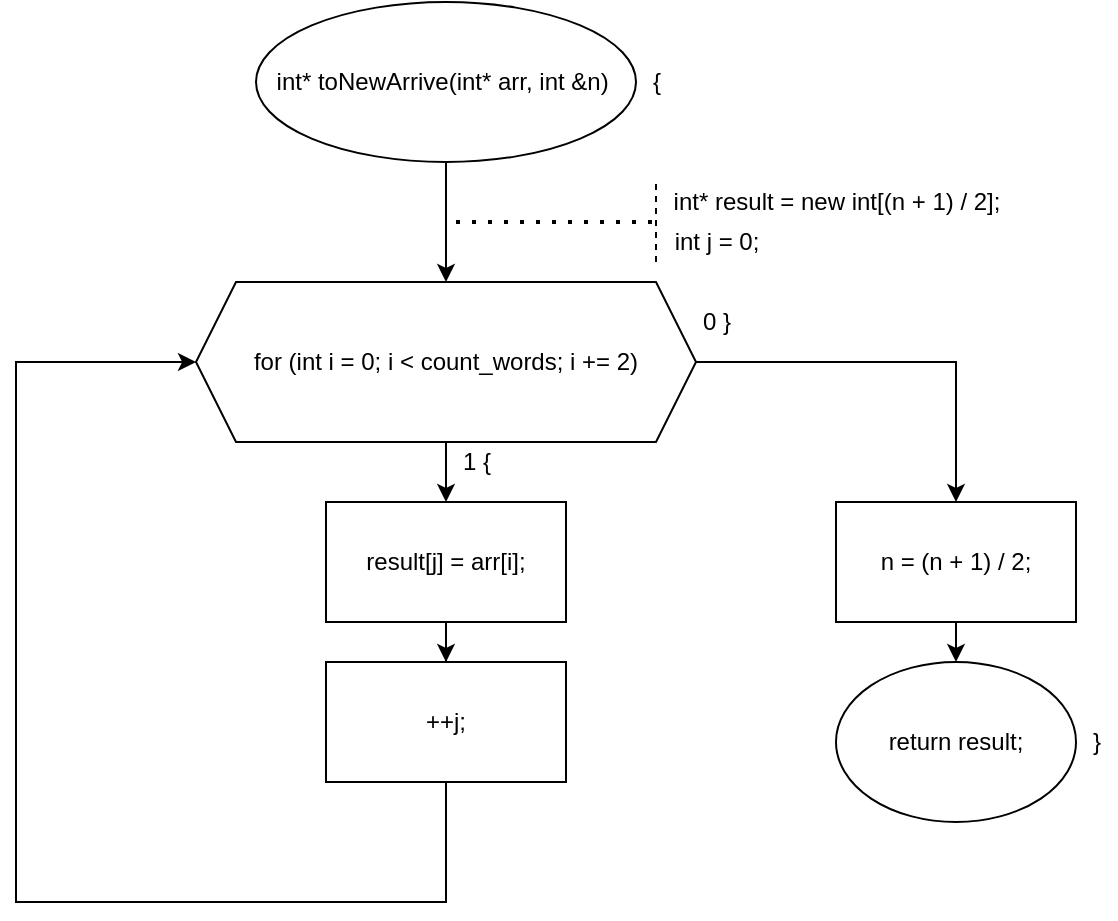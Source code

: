 <mxfile version="13.9.9" type="device"><diagram id="pst5ih2rSO8WDll8f94K" name="Страница 1"><mxGraphModel dx="852" dy="504" grid="1" gridSize="10" guides="1" tooltips="1" connect="1" arrows="1" fold="1" page="1" pageScale="1" pageWidth="827" pageHeight="1169" math="0" shadow="0"><root><mxCell id="0"/><mxCell id="1" parent="0"/><mxCell id="bfxFxKniX03Ip2P7WTix-2" style="edgeStyle=orthogonalEdgeStyle;rounded=0;orthogonalLoop=1;jettySize=auto;html=1;" edge="1" parent="1" source="bfxFxKniX03Ip2P7WTix-1"><mxGeometry relative="1" as="geometry"><mxPoint x="435" y="170" as="targetPoint"/></mxGeometry></mxCell><mxCell id="bfxFxKniX03Ip2P7WTix-1" value="int* toNewArrive(int* arr, int &amp;amp;n)&amp;nbsp;" style="ellipse;whiteSpace=wrap;html=1;" vertex="1" parent="1"><mxGeometry x="340" y="30" width="190" height="80" as="geometry"/></mxCell><mxCell id="bfxFxKniX03Ip2P7WTix-3" value="" style="endArrow=none;dashed=1;html=1;dashPattern=1 3;strokeWidth=2;" edge="1" parent="1"><mxGeometry width="50" height="50" relative="1" as="geometry"><mxPoint x="440" y="140" as="sourcePoint"/><mxPoint x="540" y="140" as="targetPoint"/></mxGeometry></mxCell><mxCell id="bfxFxKniX03Ip2P7WTix-4" value="" style="endArrow=none;dashed=1;html=1;" edge="1" parent="1"><mxGeometry width="50" height="50" relative="1" as="geometry"><mxPoint x="540" y="160" as="sourcePoint"/><mxPoint x="540" y="120" as="targetPoint"/></mxGeometry></mxCell><mxCell id="bfxFxKniX03Ip2P7WTix-5" value="int* result = new int[(n + 1) / 2];" style="text;html=1;align=center;verticalAlign=middle;resizable=0;points=[];autosize=1;" vertex="1" parent="1"><mxGeometry x="540" y="120" width="180" height="20" as="geometry"/></mxCell><mxCell id="bfxFxKniX03Ip2P7WTix-6" value="int j = 0;" style="text;html=1;align=center;verticalAlign=middle;resizable=0;points=[];autosize=1;" vertex="1" parent="1"><mxGeometry x="540" y="140" width="60" height="20" as="geometry"/></mxCell><mxCell id="bfxFxKniX03Ip2P7WTix-8" style="edgeStyle=orthogonalEdgeStyle;rounded=0;orthogonalLoop=1;jettySize=auto;html=1;" edge="1" parent="1" source="bfxFxKniX03Ip2P7WTix-7" target="bfxFxKniX03Ip2P7WTix-9"><mxGeometry relative="1" as="geometry"><mxPoint x="435" y="280" as="targetPoint"/></mxGeometry></mxCell><mxCell id="bfxFxKniX03Ip2P7WTix-14" style="edgeStyle=orthogonalEdgeStyle;rounded=0;orthogonalLoop=1;jettySize=auto;html=1;" edge="1" parent="1" source="bfxFxKniX03Ip2P7WTix-7" target="bfxFxKniX03Ip2P7WTix-15"><mxGeometry relative="1" as="geometry"><mxPoint x="690" y="310" as="targetPoint"/><Array as="points"><mxPoint x="690" y="210"/></Array></mxGeometry></mxCell><mxCell id="bfxFxKniX03Ip2P7WTix-7" value="for (int i = 0; i &lt; count_words; i += 2)" style="shape=hexagon;perimeter=hexagonPerimeter2;whiteSpace=wrap;html=1;fixedSize=1;" vertex="1" parent="1"><mxGeometry x="310" y="170" width="250" height="80" as="geometry"/></mxCell><mxCell id="bfxFxKniX03Ip2P7WTix-10" style="edgeStyle=orthogonalEdgeStyle;rounded=0;orthogonalLoop=1;jettySize=auto;html=1;" edge="1" parent="1" source="bfxFxKniX03Ip2P7WTix-9" target="bfxFxKniX03Ip2P7WTix-11"><mxGeometry relative="1" as="geometry"><mxPoint x="435" y="390" as="targetPoint"/></mxGeometry></mxCell><mxCell id="bfxFxKniX03Ip2P7WTix-9" value="&lt;div&gt;result[j] = arr[i];&lt;/div&gt;" style="rounded=0;whiteSpace=wrap;html=1;" vertex="1" parent="1"><mxGeometry x="375" y="280" width="120" height="60" as="geometry"/></mxCell><mxCell id="bfxFxKniX03Ip2P7WTix-12" style="edgeStyle=orthogonalEdgeStyle;rounded=0;orthogonalLoop=1;jettySize=auto;html=1;entryX=0;entryY=0.5;entryDx=0;entryDy=0;" edge="1" parent="1" source="bfxFxKniX03Ip2P7WTix-11" target="bfxFxKniX03Ip2P7WTix-7"><mxGeometry relative="1" as="geometry"><mxPoint x="230" y="220" as="targetPoint"/><Array as="points"><mxPoint x="435" y="480"/><mxPoint x="220" y="480"/><mxPoint x="220" y="210"/></Array></mxGeometry></mxCell><mxCell id="bfxFxKniX03Ip2P7WTix-11" value="++j;" style="rounded=0;whiteSpace=wrap;html=1;" vertex="1" parent="1"><mxGeometry x="375" y="360" width="120" height="60" as="geometry"/></mxCell><mxCell id="bfxFxKniX03Ip2P7WTix-13" value="1 {" style="text;html=1;align=center;verticalAlign=middle;resizable=0;points=[];autosize=1;" vertex="1" parent="1"><mxGeometry x="435" y="250" width="30" height="20" as="geometry"/></mxCell><mxCell id="bfxFxKniX03Ip2P7WTix-16" style="edgeStyle=orthogonalEdgeStyle;rounded=0;orthogonalLoop=1;jettySize=auto;html=1;" edge="1" parent="1" source="bfxFxKniX03Ip2P7WTix-15"><mxGeometry relative="1" as="geometry"><mxPoint x="690" y="360" as="targetPoint"/></mxGeometry></mxCell><mxCell id="bfxFxKniX03Ip2P7WTix-15" value="n = (n + 1) / 2;" style="rounded=0;whiteSpace=wrap;html=1;" vertex="1" parent="1"><mxGeometry x="630" y="280" width="120" height="60" as="geometry"/></mxCell><mxCell id="bfxFxKniX03Ip2P7WTix-18" value="return result;" style="ellipse;whiteSpace=wrap;html=1;" vertex="1" parent="1"><mxGeometry x="630" y="360" width="120" height="80" as="geometry"/></mxCell><mxCell id="bfxFxKniX03Ip2P7WTix-19" value="}" style="text;html=1;align=center;verticalAlign=middle;resizable=0;points=[];autosize=1;" vertex="1" parent="1"><mxGeometry x="750" y="390" width="20" height="20" as="geometry"/></mxCell><mxCell id="bfxFxKniX03Ip2P7WTix-20" value="{" style="text;html=1;align=center;verticalAlign=middle;resizable=0;points=[];autosize=1;" vertex="1" parent="1"><mxGeometry x="530" y="60" width="20" height="20" as="geometry"/></mxCell><mxCell id="bfxFxKniX03Ip2P7WTix-21" value="0 }" style="text;html=1;align=center;verticalAlign=middle;resizable=0;points=[];autosize=1;" vertex="1" parent="1"><mxGeometry x="555" y="180" width="30" height="20" as="geometry"/></mxCell></root></mxGraphModel></diagram></mxfile>